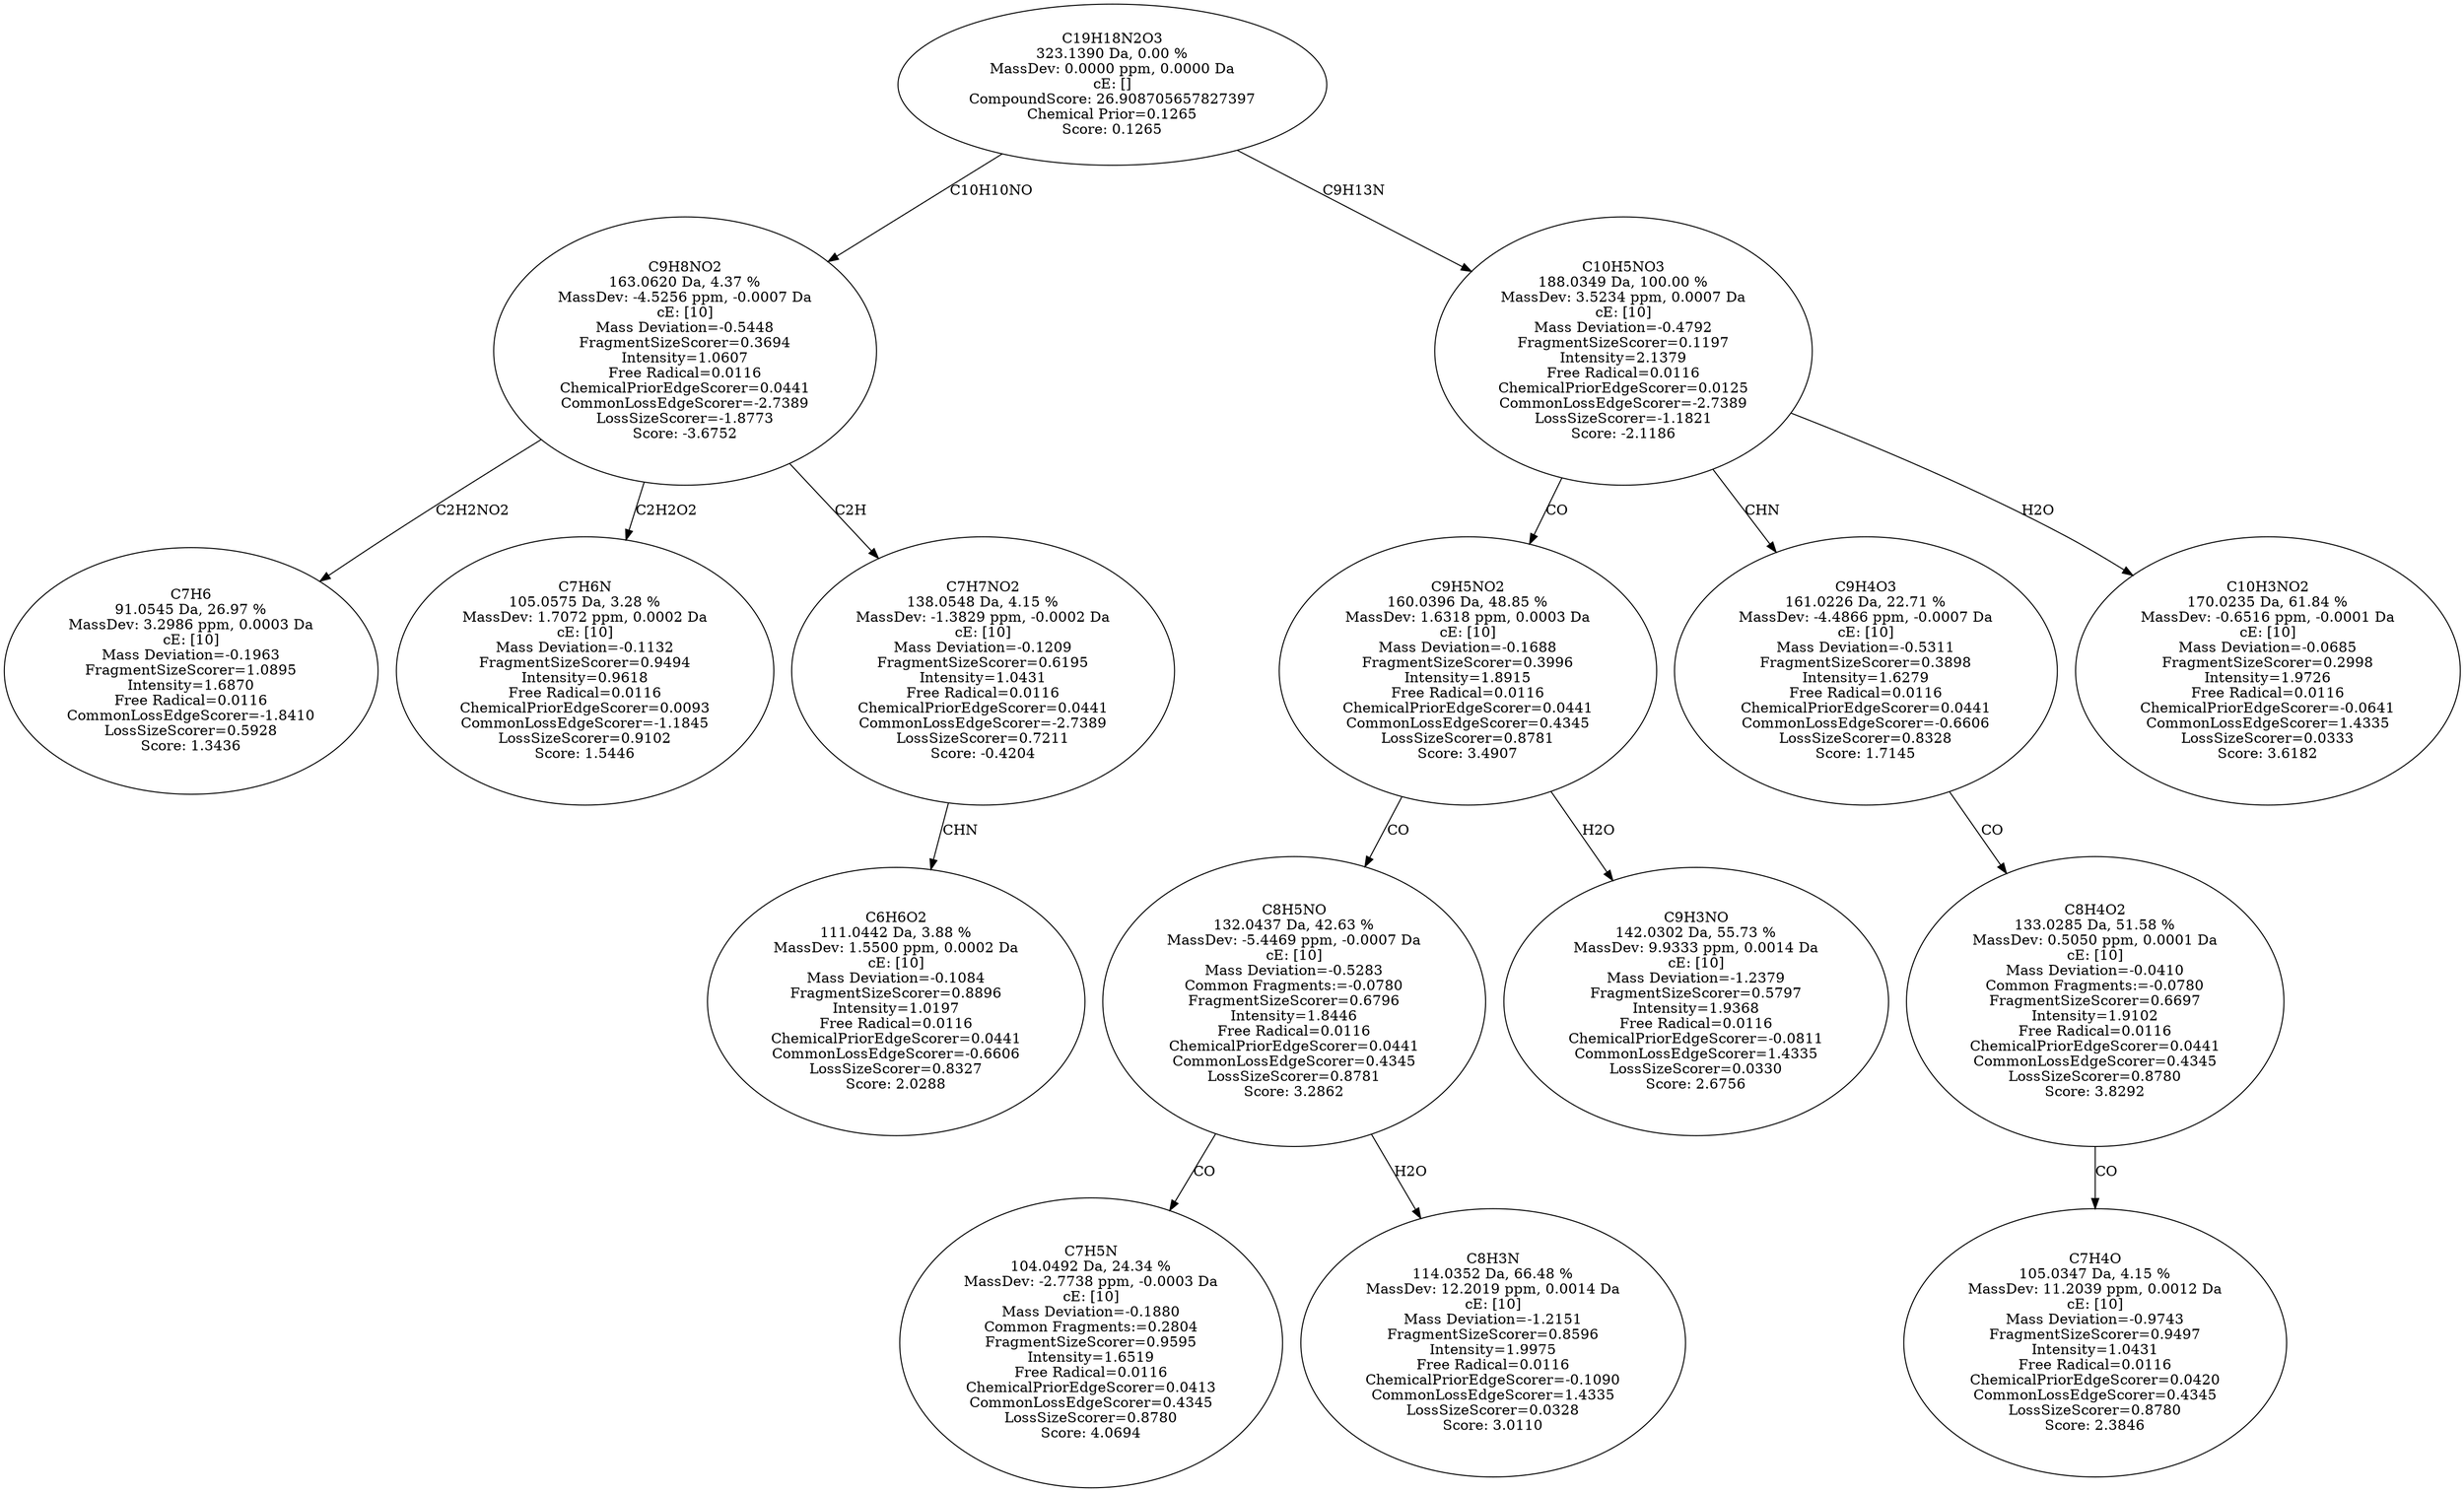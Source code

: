 strict digraph {
v1 [label="C7H6\n91.0545 Da, 26.97 %\nMassDev: 3.2986 ppm, 0.0003 Da\ncE: [10]\nMass Deviation=-0.1963\nFragmentSizeScorer=1.0895\nIntensity=1.6870\nFree Radical=0.0116\nCommonLossEdgeScorer=-1.8410\nLossSizeScorer=0.5928\nScore: 1.3436"];
v2 [label="C7H6N\n105.0575 Da, 3.28 %\nMassDev: 1.7072 ppm, 0.0002 Da\ncE: [10]\nMass Deviation=-0.1132\nFragmentSizeScorer=0.9494\nIntensity=0.9618\nFree Radical=0.0116\nChemicalPriorEdgeScorer=0.0093\nCommonLossEdgeScorer=-1.1845\nLossSizeScorer=0.9102\nScore: 1.5446"];
v3 [label="C6H6O2\n111.0442 Da, 3.88 %\nMassDev: 1.5500 ppm, 0.0002 Da\ncE: [10]\nMass Deviation=-0.1084\nFragmentSizeScorer=0.8896\nIntensity=1.0197\nFree Radical=0.0116\nChemicalPriorEdgeScorer=0.0441\nCommonLossEdgeScorer=-0.6606\nLossSizeScorer=0.8327\nScore: 2.0288"];
v4 [label="C7H7NO2\n138.0548 Da, 4.15 %\nMassDev: -1.3829 ppm, -0.0002 Da\ncE: [10]\nMass Deviation=-0.1209\nFragmentSizeScorer=0.6195\nIntensity=1.0431\nFree Radical=0.0116\nChemicalPriorEdgeScorer=0.0441\nCommonLossEdgeScorer=-2.7389\nLossSizeScorer=0.7211\nScore: -0.4204"];
v5 [label="C9H8NO2\n163.0620 Da, 4.37 %\nMassDev: -4.5256 ppm, -0.0007 Da\ncE: [10]\nMass Deviation=-0.5448\nFragmentSizeScorer=0.3694\nIntensity=1.0607\nFree Radical=0.0116\nChemicalPriorEdgeScorer=0.0441\nCommonLossEdgeScorer=-2.7389\nLossSizeScorer=-1.8773\nScore: -3.6752"];
v6 [label="C7H5N\n104.0492 Da, 24.34 %\nMassDev: -2.7738 ppm, -0.0003 Da\ncE: [10]\nMass Deviation=-0.1880\nCommon Fragments:=0.2804\nFragmentSizeScorer=0.9595\nIntensity=1.6519\nFree Radical=0.0116\nChemicalPriorEdgeScorer=0.0413\nCommonLossEdgeScorer=0.4345\nLossSizeScorer=0.8780\nScore: 4.0694"];
v7 [label="C8H3N\n114.0352 Da, 66.48 %\nMassDev: 12.2019 ppm, 0.0014 Da\ncE: [10]\nMass Deviation=-1.2151\nFragmentSizeScorer=0.8596\nIntensity=1.9975\nFree Radical=0.0116\nChemicalPriorEdgeScorer=-0.1090\nCommonLossEdgeScorer=1.4335\nLossSizeScorer=0.0328\nScore: 3.0110"];
v8 [label="C8H5NO\n132.0437 Da, 42.63 %\nMassDev: -5.4469 ppm, -0.0007 Da\ncE: [10]\nMass Deviation=-0.5283\nCommon Fragments:=-0.0780\nFragmentSizeScorer=0.6796\nIntensity=1.8446\nFree Radical=0.0116\nChemicalPriorEdgeScorer=0.0441\nCommonLossEdgeScorer=0.4345\nLossSizeScorer=0.8781\nScore: 3.2862"];
v9 [label="C9H3NO\n142.0302 Da, 55.73 %\nMassDev: 9.9333 ppm, 0.0014 Da\ncE: [10]\nMass Deviation=-1.2379\nFragmentSizeScorer=0.5797\nIntensity=1.9368\nFree Radical=0.0116\nChemicalPriorEdgeScorer=-0.0811\nCommonLossEdgeScorer=1.4335\nLossSizeScorer=0.0330\nScore: 2.6756"];
v10 [label="C9H5NO2\n160.0396 Da, 48.85 %\nMassDev: 1.6318 ppm, 0.0003 Da\ncE: [10]\nMass Deviation=-0.1688\nFragmentSizeScorer=0.3996\nIntensity=1.8915\nFree Radical=0.0116\nChemicalPriorEdgeScorer=0.0441\nCommonLossEdgeScorer=0.4345\nLossSizeScorer=0.8781\nScore: 3.4907"];
v11 [label="C7H4O\n105.0347 Da, 4.15 %\nMassDev: 11.2039 ppm, 0.0012 Da\ncE: [10]\nMass Deviation=-0.9743\nFragmentSizeScorer=0.9497\nIntensity=1.0431\nFree Radical=0.0116\nChemicalPriorEdgeScorer=0.0420\nCommonLossEdgeScorer=0.4345\nLossSizeScorer=0.8780\nScore: 2.3846"];
v12 [label="C8H4O2\n133.0285 Da, 51.58 %\nMassDev: 0.5050 ppm, 0.0001 Da\ncE: [10]\nMass Deviation=-0.0410\nCommon Fragments:=-0.0780\nFragmentSizeScorer=0.6697\nIntensity=1.9102\nFree Radical=0.0116\nChemicalPriorEdgeScorer=0.0441\nCommonLossEdgeScorer=0.4345\nLossSizeScorer=0.8780\nScore: 3.8292"];
v13 [label="C9H4O3\n161.0226 Da, 22.71 %\nMassDev: -4.4866 ppm, -0.0007 Da\ncE: [10]\nMass Deviation=-0.5311\nFragmentSizeScorer=0.3898\nIntensity=1.6279\nFree Radical=0.0116\nChemicalPriorEdgeScorer=0.0441\nCommonLossEdgeScorer=-0.6606\nLossSizeScorer=0.8328\nScore: 1.7145"];
v14 [label="C10H3NO2\n170.0235 Da, 61.84 %\nMassDev: -0.6516 ppm, -0.0001 Da\ncE: [10]\nMass Deviation=-0.0685\nFragmentSizeScorer=0.2998\nIntensity=1.9726\nFree Radical=0.0116\nChemicalPriorEdgeScorer=-0.0641\nCommonLossEdgeScorer=1.4335\nLossSizeScorer=0.0333\nScore: 3.6182"];
v15 [label="C10H5NO3\n188.0349 Da, 100.00 %\nMassDev: 3.5234 ppm, 0.0007 Da\ncE: [10]\nMass Deviation=-0.4792\nFragmentSizeScorer=0.1197\nIntensity=2.1379\nFree Radical=0.0116\nChemicalPriorEdgeScorer=0.0125\nCommonLossEdgeScorer=-2.7389\nLossSizeScorer=-1.1821\nScore: -2.1186"];
v16 [label="C19H18N2O3\n323.1390 Da, 0.00 %\nMassDev: 0.0000 ppm, 0.0000 Da\ncE: []\nCompoundScore: 26.908705657827397\nChemical Prior=0.1265\nScore: 0.1265"];
v5 -> v1 [label="C2H2NO2"];
v5 -> v2 [label="C2H2O2"];
v4 -> v3 [label="CHN"];
v5 -> v4 [label="C2H"];
v16 -> v5 [label="C10H10NO"];
v8 -> v6 [label="CO"];
v8 -> v7 [label="H2O"];
v10 -> v8 [label="CO"];
v10 -> v9 [label="H2O"];
v15 -> v10 [label="CO"];
v12 -> v11 [label="CO"];
v13 -> v12 [label="CO"];
v15 -> v13 [label="CHN"];
v15 -> v14 [label="H2O"];
v16 -> v15 [label="C9H13N"];
}